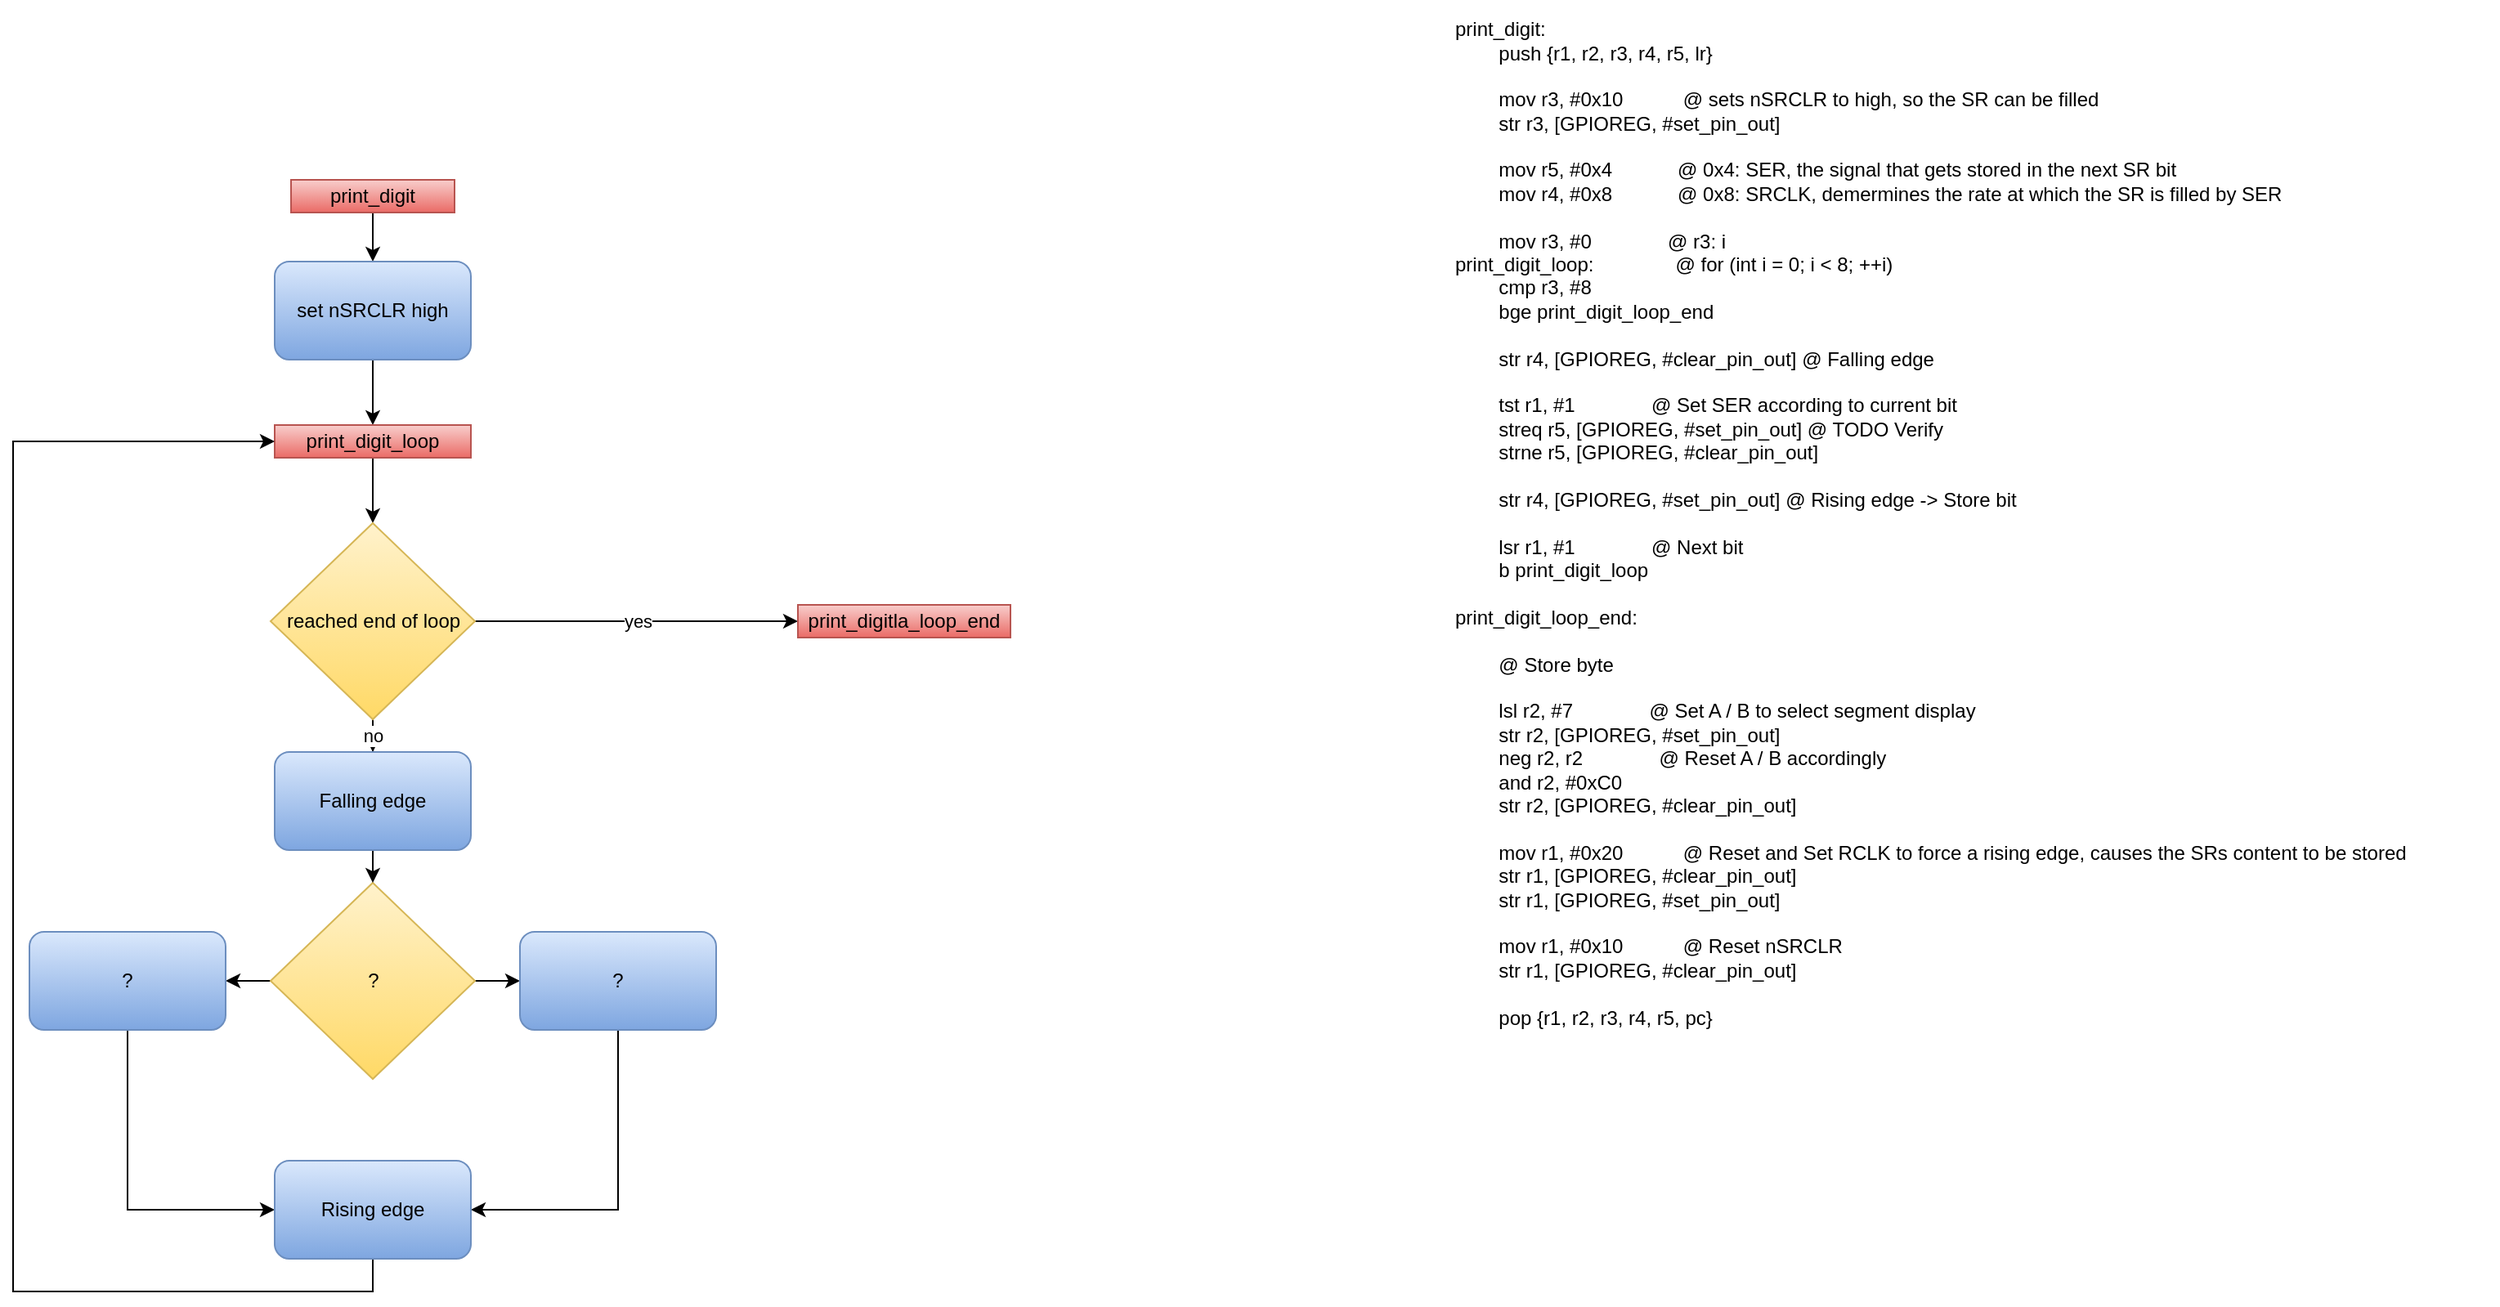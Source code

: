 <mxfile version="12.7.9" type="device"><diagram id="jEj-tkbqoD7G0oJEJ6qr" name="Seite-1"><mxGraphModel dx="1051" dy="1861" grid="1" gridSize="10" guides="1" tooltips="1" connect="1" arrows="1" fold="1" page="1" pageScale="1" pageWidth="827" pageHeight="1169" math="0" shadow="0"><root><mxCell id="0"/><mxCell id="1" parent="0"/><mxCell id="Wlml97Y0BPVGPOPLVci4-67" value="&lt;div&gt;print_digit:&lt;/div&gt;&lt;div&gt;&amp;nbsp; &amp;nbsp; &amp;nbsp; &amp;nbsp; push {r1, r2, r3, r4, r5, lr}&lt;/div&gt;&lt;div&gt;&lt;br&gt;&lt;/div&gt;&lt;div&gt;&amp;nbsp; &amp;nbsp; &amp;nbsp; &amp;nbsp; mov r3, #0x10&amp;nbsp; &amp;nbsp; &amp;nbsp; &amp;nbsp; &amp;nbsp; &amp;nbsp;@ sets nSRCLR to high, so the SR can be filled&lt;/div&gt;&lt;div&gt;&amp;nbsp; &amp;nbsp; &amp;nbsp; &amp;nbsp; str r3, [GPIOREG, #set_pin_out]&lt;/div&gt;&lt;div&gt;&lt;br&gt;&lt;/div&gt;&lt;div&gt;&amp;nbsp; &amp;nbsp; &amp;nbsp; &amp;nbsp; mov r5, #0x4&amp;nbsp; &amp;nbsp; &amp;nbsp; &amp;nbsp; &amp;nbsp; &amp;nbsp; @ 0x4: SER, the signal that gets stored in the next SR bit&lt;/div&gt;&lt;div&gt;&amp;nbsp; &amp;nbsp; &amp;nbsp; &amp;nbsp; mov r4, #0x8&amp;nbsp; &amp;nbsp; &amp;nbsp; &amp;nbsp; &amp;nbsp; &amp;nbsp; @ 0x8: SRCLK, demermines the rate at which the SR is filled by SER&lt;/div&gt;&lt;div&gt;&lt;br&gt;&lt;/div&gt;&lt;div&gt;&amp;nbsp; &amp;nbsp; &amp;nbsp; &amp;nbsp; mov r3, #0&amp;nbsp; &amp;nbsp; &amp;nbsp; &amp;nbsp; &amp;nbsp; &amp;nbsp; &amp;nbsp; @ r3: i&lt;/div&gt;&lt;div&gt;print_digit_loop:&amp;nbsp; &amp;nbsp; &amp;nbsp; &amp;nbsp; &amp;nbsp; &amp;nbsp; &amp;nbsp; &amp;nbsp;@ for (int i = 0; i &amp;lt; 8; ++i)&lt;/div&gt;&lt;div&gt;&amp;nbsp; &amp;nbsp; &amp;nbsp; &amp;nbsp; cmp r3, #8&lt;/div&gt;&lt;div&gt;&amp;nbsp; &amp;nbsp; &amp;nbsp; &amp;nbsp; bge print_digit_loop_end&lt;/div&gt;&lt;div&gt;&lt;br&gt;&lt;/div&gt;&lt;div&gt;&amp;nbsp; &amp;nbsp; &amp;nbsp; &amp;nbsp; str r4, [GPIOREG, #clear_pin_out] @ Falling edge&lt;/div&gt;&lt;div&gt;&lt;br&gt;&lt;/div&gt;&lt;div&gt;&amp;nbsp; &amp;nbsp; &amp;nbsp; &amp;nbsp; tst r1, #1&amp;nbsp; &amp;nbsp; &amp;nbsp; &amp;nbsp; &amp;nbsp; &amp;nbsp; &amp;nbsp; @ Set SER according to current bit&lt;/div&gt;&lt;div&gt;&amp;nbsp; &amp;nbsp; &amp;nbsp; &amp;nbsp; streq r5, [GPIOREG, #set_pin_out] @ TODO Verify&lt;/div&gt;&lt;div&gt;&amp;nbsp; &amp;nbsp; &amp;nbsp; &amp;nbsp; strne r5, [GPIOREG, #clear_pin_out]&lt;/div&gt;&lt;div&gt;&lt;br&gt;&lt;/div&gt;&lt;div&gt;&amp;nbsp; &amp;nbsp; &amp;nbsp; &amp;nbsp; str r4, [GPIOREG, #set_pin_out] @ Rising edge -&amp;gt; Store bit&lt;/div&gt;&lt;div&gt;&lt;br&gt;&lt;/div&gt;&lt;div&gt;&amp;nbsp; &amp;nbsp; &amp;nbsp; &amp;nbsp; lsr r1, #1&amp;nbsp; &amp;nbsp; &amp;nbsp; &amp;nbsp; &amp;nbsp; &amp;nbsp; &amp;nbsp; @ Next bit&lt;/div&gt;&lt;div&gt;&amp;nbsp; &amp;nbsp; &amp;nbsp; &amp;nbsp; b print_digit_loop&lt;/div&gt;&lt;div&gt;&lt;br&gt;&lt;/div&gt;&lt;div&gt;print_digit_loop_end:&lt;/div&gt;&lt;div&gt;&lt;br&gt;&lt;/div&gt;&lt;div&gt;&amp;nbsp; &amp;nbsp; &amp;nbsp; &amp;nbsp; @ Store byte&lt;/div&gt;&lt;div&gt;&lt;br&gt;&lt;/div&gt;&lt;div&gt;&amp;nbsp; &amp;nbsp; &amp;nbsp; &amp;nbsp; lsl r2, #7&amp;nbsp; &amp;nbsp; &amp;nbsp; &amp;nbsp; &amp;nbsp; &amp;nbsp; &amp;nbsp; @ Set A / B to select segment display&lt;/div&gt;&lt;div&gt;&amp;nbsp; &amp;nbsp; &amp;nbsp; &amp;nbsp; str r2, [GPIOREG, #set_pin_out]&lt;/div&gt;&lt;div&gt;&amp;nbsp; &amp;nbsp; &amp;nbsp; &amp;nbsp; neg r2, r2&amp;nbsp; &amp;nbsp; &amp;nbsp; &amp;nbsp; &amp;nbsp; &amp;nbsp; &amp;nbsp; @ Reset A / B accordingly&lt;/div&gt;&lt;div&gt;&amp;nbsp; &amp;nbsp; &amp;nbsp; &amp;nbsp; and r2, #0xC0&lt;/div&gt;&lt;div&gt;&amp;nbsp; &amp;nbsp; &amp;nbsp; &amp;nbsp; str r2, [GPIOREG, #clear_pin_out]&lt;/div&gt;&lt;div&gt;&lt;br&gt;&lt;/div&gt;&lt;div&gt;&amp;nbsp; &amp;nbsp; &amp;nbsp; &amp;nbsp; mov r1, #0x20&amp;nbsp; &amp;nbsp; &amp;nbsp; &amp;nbsp; &amp;nbsp; &amp;nbsp;@ Reset and Set RCLK to force a rising edge, causes the SRs content to be stored&lt;/div&gt;&lt;div&gt;&amp;nbsp; &amp;nbsp; &amp;nbsp; &amp;nbsp; str r1, [GPIOREG, #clear_pin_out]&lt;/div&gt;&lt;div&gt;&amp;nbsp; &amp;nbsp; &amp;nbsp; &amp;nbsp; str r1, [GPIOREG, #set_pin_out]&lt;/div&gt;&lt;div&gt;&lt;br&gt;&lt;/div&gt;&lt;div&gt;&amp;nbsp; &amp;nbsp; &amp;nbsp; &amp;nbsp; mov r1, #0x10&amp;nbsp; &amp;nbsp; &amp;nbsp; &amp;nbsp; &amp;nbsp; &amp;nbsp;@ Reset nSRCLR&lt;/div&gt;&lt;div&gt;&amp;nbsp; &amp;nbsp; &amp;nbsp; &amp;nbsp; str r1, [GPIOREG, #clear_pin_out]&lt;/div&gt;&lt;div&gt;&lt;br&gt;&lt;/div&gt;&lt;div&gt;&amp;nbsp; &amp;nbsp; &amp;nbsp; &amp;nbsp; pop {r1, r2, r3, r4, r5, pc}&lt;/div&gt;" style="text;html=1;strokeColor=none;fillColor=none;align=left;verticalAlign=middle;whiteSpace=wrap;rounded=0;" vertex="1" parent="1"><mxGeometry x="900" y="-1150" width="640" height="640" as="geometry"/></mxCell><mxCell id="Wlml97Y0BPVGPOPLVci4-86" style="edgeStyle=orthogonalEdgeStyle;rounded=0;orthogonalLoop=1;jettySize=auto;html=1;exitX=0.5;exitY=1;exitDx=0;exitDy=0;entryX=0.5;entryY=0;entryDx=0;entryDy=0;" edge="1" parent="1" source="Wlml97Y0BPVGPOPLVci4-69" target="Wlml97Y0BPVGPOPLVci4-70"><mxGeometry relative="1" as="geometry"/></mxCell><mxCell id="Wlml97Y0BPVGPOPLVci4-69" value="print_digit" style="text;html=1;strokeColor=#b85450;fillColor=#f8cecc;align=center;verticalAlign=middle;whiteSpace=wrap;rounded=0;gradientColor=#ea6b66;" vertex="1" parent="1"><mxGeometry x="190" y="-1040" width="100" height="20" as="geometry"/></mxCell><mxCell id="Wlml97Y0BPVGPOPLVci4-85" style="edgeStyle=orthogonalEdgeStyle;rounded=0;orthogonalLoop=1;jettySize=auto;html=1;exitX=0.5;exitY=1;exitDx=0;exitDy=0;entryX=0.5;entryY=0;entryDx=0;entryDy=0;" edge="1" parent="1" source="Wlml97Y0BPVGPOPLVci4-70" target="Wlml97Y0BPVGPOPLVci4-71"><mxGeometry relative="1" as="geometry"/></mxCell><mxCell id="Wlml97Y0BPVGPOPLVci4-70" value="set nSRCLR high" style="rounded=1;whiteSpace=wrap;html=1;gradientColor=#7ea6e0;fillColor=#dae8fc;strokeColor=#6c8ebf;" vertex="1" parent="1"><mxGeometry x="180" y="-990" width="120" height="60" as="geometry"/></mxCell><mxCell id="Wlml97Y0BPVGPOPLVci4-84" style="edgeStyle=orthogonalEdgeStyle;rounded=0;orthogonalLoop=1;jettySize=auto;html=1;exitX=0.5;exitY=1;exitDx=0;exitDy=0;entryX=0.5;entryY=0;entryDx=0;entryDy=0;" edge="1" parent="1" source="Wlml97Y0BPVGPOPLVci4-71" target="Wlml97Y0BPVGPOPLVci4-72"><mxGeometry relative="1" as="geometry"/></mxCell><mxCell id="Wlml97Y0BPVGPOPLVci4-71" value="print_digit_loop" style="text;html=1;strokeColor=#b85450;fillColor=#f8cecc;align=center;verticalAlign=middle;whiteSpace=wrap;rounded=0;gradientColor=#ea6b66;" vertex="1" parent="1"><mxGeometry x="180" y="-890" width="120" height="20" as="geometry"/></mxCell><mxCell id="Wlml97Y0BPVGPOPLVci4-74" value="yes" style="edgeStyle=orthogonalEdgeStyle;rounded=0;orthogonalLoop=1;jettySize=auto;html=1;exitX=1;exitY=0.5;exitDx=0;exitDy=0;entryX=0;entryY=0.5;entryDx=0;entryDy=0;" edge="1" parent="1" source="Wlml97Y0BPVGPOPLVci4-72" target="Wlml97Y0BPVGPOPLVci4-73"><mxGeometry relative="1" as="geometry"/></mxCell><mxCell id="Wlml97Y0BPVGPOPLVci4-78" value="no" style="edgeStyle=orthogonalEdgeStyle;rounded=0;orthogonalLoop=1;jettySize=auto;html=1;exitX=0.5;exitY=1;exitDx=0;exitDy=0;" edge="1" parent="1" source="Wlml97Y0BPVGPOPLVci4-72" target="Wlml97Y0BPVGPOPLVci4-77"><mxGeometry relative="1" as="geometry"/></mxCell><mxCell id="Wlml97Y0BPVGPOPLVci4-72" value="reached end of loop" style="rhombus;whiteSpace=wrap;html=1;gradientColor=#ffd966;fillColor=#fff2cc;strokeColor=#d6b656;" vertex="1" parent="1"><mxGeometry x="177.5" y="-830" width="125" height="120" as="geometry"/></mxCell><mxCell id="Wlml97Y0BPVGPOPLVci4-73" value="print_digitla_loop_end" style="text;html=1;strokeColor=#b85450;fillColor=#f8cecc;align=center;verticalAlign=middle;whiteSpace=wrap;rounded=0;gradientColor=#ea6b66;" vertex="1" parent="1"><mxGeometry x="500" y="-780" width="130" height="20" as="geometry"/></mxCell><mxCell id="Wlml97Y0BPVGPOPLVci4-82" style="edgeStyle=orthogonalEdgeStyle;rounded=0;orthogonalLoop=1;jettySize=auto;html=1;exitX=1;exitY=0.5;exitDx=0;exitDy=0;entryX=0;entryY=0.5;entryDx=0;entryDy=0;" edge="1" parent="1" source="Wlml97Y0BPVGPOPLVci4-76" target="Wlml97Y0BPVGPOPLVci4-81"><mxGeometry relative="1" as="geometry"/></mxCell><mxCell id="Wlml97Y0BPVGPOPLVci4-83" style="edgeStyle=orthogonalEdgeStyle;rounded=0;orthogonalLoop=1;jettySize=auto;html=1;entryX=1;entryY=0.5;entryDx=0;entryDy=0;" edge="1" parent="1" source="Wlml97Y0BPVGPOPLVci4-76" target="Wlml97Y0BPVGPOPLVci4-80"><mxGeometry relative="1" as="geometry"/></mxCell><mxCell id="Wlml97Y0BPVGPOPLVci4-76" value="?" style="rhombus;whiteSpace=wrap;html=1;gradientColor=#ffd966;fillColor=#fff2cc;strokeColor=#d6b656;" vertex="1" parent="1"><mxGeometry x="177.5" y="-610" width="125" height="120" as="geometry"/></mxCell><mxCell id="Wlml97Y0BPVGPOPLVci4-79" style="edgeStyle=orthogonalEdgeStyle;rounded=0;orthogonalLoop=1;jettySize=auto;html=1;exitX=0.5;exitY=1;exitDx=0;exitDy=0;entryX=0.5;entryY=0;entryDx=0;entryDy=0;" edge="1" parent="1" source="Wlml97Y0BPVGPOPLVci4-77" target="Wlml97Y0BPVGPOPLVci4-76"><mxGeometry relative="1" as="geometry"/></mxCell><mxCell id="Wlml97Y0BPVGPOPLVci4-77" value="Falling edge" style="rounded=1;whiteSpace=wrap;html=1;gradientColor=#7ea6e0;fillColor=#dae8fc;strokeColor=#6c8ebf;" vertex="1" parent="1"><mxGeometry x="180" y="-690" width="120" height="60" as="geometry"/></mxCell><mxCell id="Wlml97Y0BPVGPOPLVci4-89" style="edgeStyle=orthogonalEdgeStyle;rounded=0;orthogonalLoop=1;jettySize=auto;html=1;exitX=0.5;exitY=1;exitDx=0;exitDy=0;entryX=0;entryY=0.5;entryDx=0;entryDy=0;" edge="1" parent="1" source="Wlml97Y0BPVGPOPLVci4-80" target="Wlml97Y0BPVGPOPLVci4-87"><mxGeometry relative="1" as="geometry"/></mxCell><mxCell id="Wlml97Y0BPVGPOPLVci4-80" value="?" style="rounded=1;whiteSpace=wrap;html=1;gradientColor=#7ea6e0;fillColor=#dae8fc;strokeColor=#6c8ebf;" vertex="1" parent="1"><mxGeometry x="30" y="-580" width="120" height="60" as="geometry"/></mxCell><mxCell id="Wlml97Y0BPVGPOPLVci4-88" style="edgeStyle=orthogonalEdgeStyle;rounded=0;orthogonalLoop=1;jettySize=auto;html=1;entryX=1;entryY=0.5;entryDx=0;entryDy=0;" edge="1" parent="1" source="Wlml97Y0BPVGPOPLVci4-81" target="Wlml97Y0BPVGPOPLVci4-87"><mxGeometry relative="1" as="geometry"><Array as="points"><mxPoint x="390" y="-410"/></Array></mxGeometry></mxCell><mxCell id="Wlml97Y0BPVGPOPLVci4-81" value="?" style="rounded=1;whiteSpace=wrap;html=1;gradientColor=#7ea6e0;fillColor=#dae8fc;strokeColor=#6c8ebf;" vertex="1" parent="1"><mxGeometry x="330" y="-580" width="120" height="60" as="geometry"/></mxCell><mxCell id="Wlml97Y0BPVGPOPLVci4-90" style="edgeStyle=orthogonalEdgeStyle;rounded=0;orthogonalLoop=1;jettySize=auto;html=1;entryX=0;entryY=0.5;entryDx=0;entryDy=0;" edge="1" parent="1" source="Wlml97Y0BPVGPOPLVci4-87" target="Wlml97Y0BPVGPOPLVci4-71"><mxGeometry relative="1" as="geometry"><Array as="points"><mxPoint x="240" y="-360"/><mxPoint x="20" y="-360"/><mxPoint x="20" y="-880"/></Array></mxGeometry></mxCell><mxCell id="Wlml97Y0BPVGPOPLVci4-87" value="Rising edge" style="rounded=1;whiteSpace=wrap;html=1;gradientColor=#7ea6e0;fillColor=#dae8fc;strokeColor=#6c8ebf;" vertex="1" parent="1"><mxGeometry x="180" y="-440" width="120" height="60" as="geometry"/></mxCell></root></mxGraphModel></diagram></mxfile>